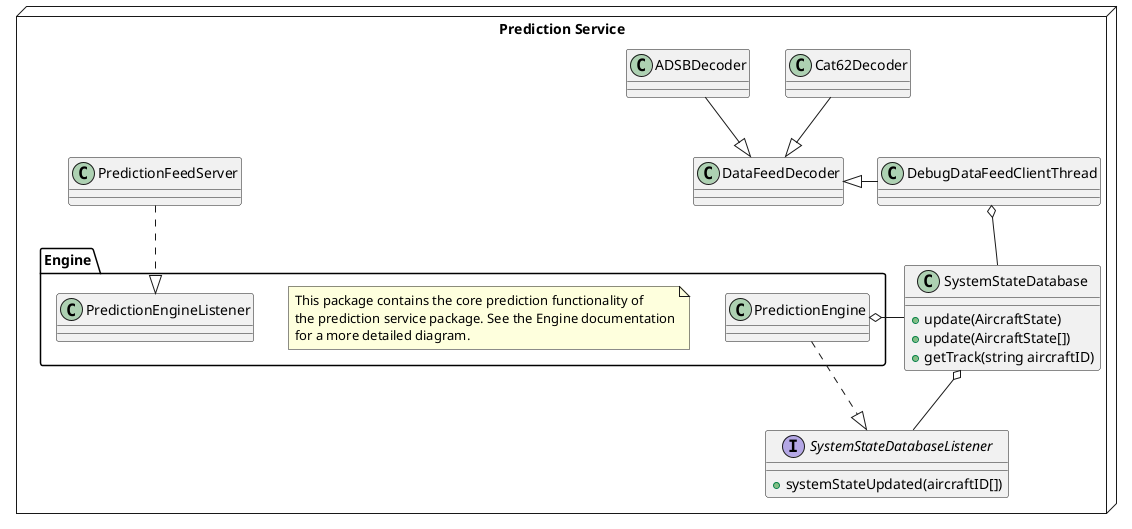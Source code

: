 @startuml

package "Prediction Service" as PredictionService <<Node>> {
  class DataFeedDecoder
  class DebugDataFeedClientThread
  class Cat62Decoder
  class ADSBDecoder




  class SystemStateDatabase {
    +update(AircraftState)
    +update(AircraftState[])
    +getTrack(string aircraftID)
  }

  interface SystemStateDatabaseListener {
    +systemStateUpdated(aircraftID[])
  }

  package Engine {
    note as EngineN
    This package contains the core prediction functionality of
    the prediction service package. See the Engine documentation
    for a more detailed diagram.
    end note
    class PredictionEngine
    class PredictionEngineListener
  }

   PredictionEngine ..|> SystemStateDatabaseListener
   SystemStateDatabase o-- SystemStateDatabaseListener



  class PredictionFeedServer

  PredictionFeedServer ..|> PredictionEngineListener

  DebugDataFeedClientThread o-down- SystemStateDatabase
  Cat62Decoder -down-|> DataFeedDecoder
  ADSBDecoder -down-|> DataFeedDecoder
  SystemStateDatabase -left-o PredictionEngine


  DataFeedDecoder <|-right- DebugDataFeedClientThread


}


@enduml
